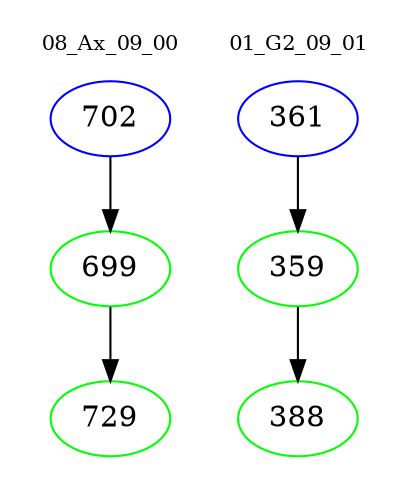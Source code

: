 digraph{
subgraph cluster_0 {
color = white
label = "08_Ax_09_00";
fontsize=10;
T0_702 [label="702", color="blue"]
T0_702 -> T0_699 [color="black"]
T0_699 [label="699", color="green"]
T0_699 -> T0_729 [color="black"]
T0_729 [label="729", color="green"]
}
subgraph cluster_1 {
color = white
label = "01_G2_09_01";
fontsize=10;
T1_361 [label="361", color="blue"]
T1_361 -> T1_359 [color="black"]
T1_359 [label="359", color="green"]
T1_359 -> T1_388 [color="black"]
T1_388 [label="388", color="green"]
}
}
